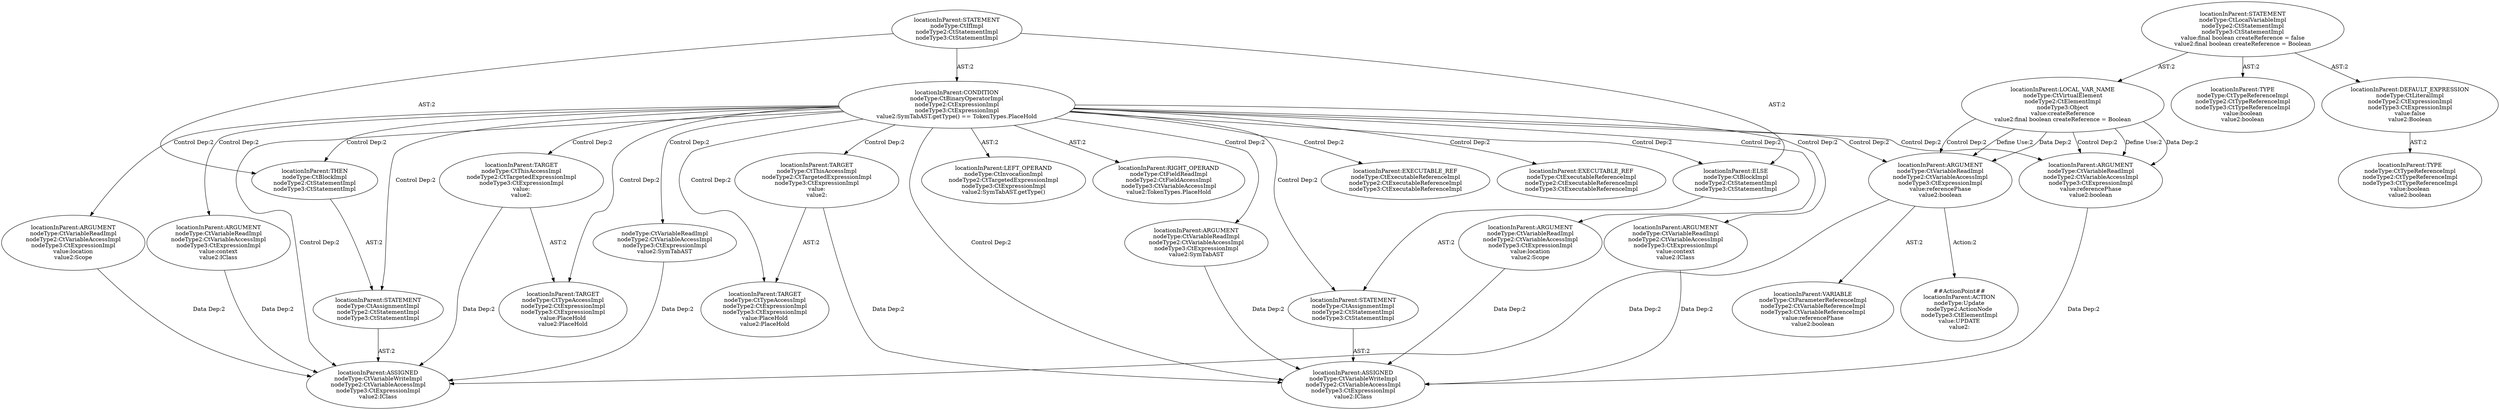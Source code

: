 digraph "Pattern" {
0 [label="##ActionPoint##
locationInParent:ACTION
nodeType:Update
nodeType2:ActionNode
nodeType3:CtElementImpl
value:UPDATE
value2:" shape=ellipse]
1 [label="locationInParent:ARGUMENT
nodeType:CtVariableReadImpl
nodeType2:CtVariableAccessImpl
nodeType3:CtExpressionImpl
value:referencePhase
value2:boolean" shape=ellipse]
2 [label="locationInParent:CONDITION
nodeType:CtBinaryOperatorImpl
nodeType2:CtExpressionImpl
nodeType3:CtExpressionImpl
value2:SymTabAST.getType() == TokenTypes.PlaceHold" shape=ellipse]
3 [label="locationInParent:STATEMENT
nodeType:CtIfImpl
nodeType2:CtStatementImpl
nodeType3:CtStatementImpl" shape=ellipse]
4 [label="locationInParent:LEFT_OPERAND
nodeType:CtInvocationImpl
nodeType2:CtTargetedExpressionImpl
nodeType3:CtExpressionImpl
value2:SymTabAST.getType()" shape=ellipse]
5 [label="locationInParent:RIGHT_OPERAND
nodeType:CtFieldReadImpl
nodeType2:CtFieldAccessImpl
nodeType3:CtVariableAccessImpl
value2:TokenTypes.PlaceHold" shape=ellipse]
6 [label="locationInParent:THEN
nodeType:CtBlockImpl
nodeType2:CtStatementImpl
nodeType3:CtStatementImpl" shape=ellipse]
7 [label="locationInParent:STATEMENT
nodeType:CtAssignmentImpl
nodeType2:CtStatementImpl
nodeType3:CtStatementImpl" shape=ellipse]
8 [label="locationInParent:ASSIGNED
nodeType:CtVariableWriteImpl
nodeType2:CtVariableAccessImpl
nodeType3:CtExpressionImpl
value2:IClass" shape=ellipse]
9 [label="locationInParent:EXECUTABLE_REF
nodeType:CtExecutableReferenceImpl
nodeType2:CtExecutableReferenceImpl
nodeType3:CtExecutableReferenceImpl" shape=ellipse]
10 [label="locationInParent:EXECUTABLE_REF
nodeType:CtExecutableReferenceImpl
nodeType2:CtExecutableReferenceImpl
nodeType3:CtExecutableReferenceImpl" shape=ellipse]
11 [label="locationInParent:TARGET
nodeType:CtThisAccessImpl
nodeType2:CtTargetedExpressionImpl
nodeType3:CtExpressionImpl
value:
value2:" shape=ellipse]
12 [label="locationInParent:TARGET
nodeType:CtTypeAccessImpl
nodeType2:CtExpressionImpl
nodeType3:CtExpressionImpl
value:PlaceHold
value2:PlaceHold" shape=ellipse]
13 [label="nodeType:CtVariableReadImpl
nodeType2:CtVariableAccessImpl
nodeType3:CtExpressionImpl
value2:SymTabAST" shape=ellipse]
14 [label="locationInParent:ARGUMENT
nodeType:CtVariableReadImpl
nodeType2:CtVariableAccessImpl
nodeType3:CtExpressionImpl
value:location
value2:Scope" shape=ellipse]
15 [label="locationInParent:ARGUMENT
nodeType:CtVariableReadImpl
nodeType2:CtVariableAccessImpl
nodeType3:CtExpressionImpl
value:context
value2:IClass" shape=ellipse]
16 [label="locationInParent:ELSE
nodeType:CtBlockImpl
nodeType2:CtStatementImpl
nodeType3:CtStatementImpl" shape=ellipse]
17 [label="locationInParent:STATEMENT
nodeType:CtAssignmentImpl
nodeType2:CtStatementImpl
nodeType3:CtStatementImpl" shape=ellipse]
18 [label="locationInParent:ASSIGNED
nodeType:CtVariableWriteImpl
nodeType2:CtVariableAccessImpl
nodeType3:CtExpressionImpl
value2:IClass" shape=ellipse]
19 [label="locationInParent:ARGUMENT
nodeType:CtVariableReadImpl
nodeType2:CtVariableAccessImpl
nodeType3:CtExpressionImpl
value:referencePhase
value2:boolean" shape=ellipse]
20 [label="locationInParent:TARGET
nodeType:CtThisAccessImpl
nodeType2:CtTargetedExpressionImpl
nodeType3:CtExpressionImpl
value:
value2:" shape=ellipse]
21 [label="locationInParent:TARGET
nodeType:CtTypeAccessImpl
nodeType2:CtExpressionImpl
nodeType3:CtExpressionImpl
value:PlaceHold
value2:PlaceHold" shape=ellipse]
22 [label="locationInParent:ARGUMENT
nodeType:CtVariableReadImpl
nodeType2:CtVariableAccessImpl
nodeType3:CtExpressionImpl
value2:SymTabAST" shape=ellipse]
23 [label="locationInParent:ARGUMENT
nodeType:CtVariableReadImpl
nodeType2:CtVariableAccessImpl
nodeType3:CtExpressionImpl
value:location
value2:Scope" shape=ellipse]
24 [label="locationInParent:ARGUMENT
nodeType:CtVariableReadImpl
nodeType2:CtVariableAccessImpl
nodeType3:CtExpressionImpl
value:context
value2:IClass" shape=ellipse]
25 [label="locationInParent:LOCAL_VAR_NAME
nodeType:CtVirtualElement
nodeType2:CtElementImpl
nodeType3:Object
value:createReference
value2:final boolean createReference = Boolean" shape=ellipse]
26 [label="locationInParent:STATEMENT
nodeType:CtLocalVariableImpl
nodeType2:CtStatementImpl
nodeType3:CtStatementImpl
value:final boolean createReference = false
value2:final boolean createReference = Boolean" shape=ellipse]
27 [label="locationInParent:TYPE
nodeType:CtTypeReferenceImpl
nodeType2:CtTypeReferenceImpl
nodeType3:CtTypeReferenceImpl
value:boolean
value2:boolean" shape=ellipse]
28 [label="locationInParent:DEFAULT_EXPRESSION
nodeType:CtLiteralImpl
nodeType2:CtExpressionImpl
nodeType3:CtExpressionImpl
value:false
value2:Boolean" shape=ellipse]
29 [label="locationInParent:TYPE
nodeType:CtTypeReferenceImpl
nodeType2:CtTypeReferenceImpl
nodeType3:CtTypeReferenceImpl
value:boolean
value2:boolean" shape=ellipse]
30 [label="locationInParent:VARIABLE
nodeType:CtParameterReferenceImpl
nodeType2:CtVariableReferenceImpl
nodeType3:CtVariableReferenceImpl
value:referencePhase
value2:boolean" shape=ellipse]
1 -> 0 [label="Action:2"];
1 -> 30 [label="AST:2"];
1 -> 8 [label="Data Dep:2"];
2 -> 1 [label="Control Dep:2"];
2 -> 4 [label="AST:2"];
2 -> 5 [label="AST:2"];
2 -> 6 [label="Control Dep:2"];
2 -> 7 [label="Control Dep:2"];
2 -> 8 [label="Control Dep:2"];
2 -> 9 [label="Control Dep:2"];
2 -> 10 [label="Control Dep:2"];
2 -> 11 [label="Control Dep:2"];
2 -> 12 [label="Control Dep:2"];
2 -> 13 [label="Control Dep:2"];
2 -> 14 [label="Control Dep:2"];
2 -> 15 [label="Control Dep:2"];
2 -> 16 [label="Control Dep:2"];
2 -> 17 [label="Control Dep:2"];
2 -> 18 [label="Control Dep:2"];
2 -> 20 [label="Control Dep:2"];
2 -> 21 [label="Control Dep:2"];
2 -> 22 [label="Control Dep:2"];
2 -> 23 [label="Control Dep:2"];
2 -> 24 [label="Control Dep:2"];
2 -> 19 [label="Control Dep:2"];
3 -> 2 [label="AST:2"];
3 -> 6 [label="AST:2"];
3 -> 16 [label="AST:2"];
6 -> 7 [label="AST:2"];
7 -> 8 [label="AST:2"];
11 -> 8 [label="Data Dep:2"];
11 -> 12 [label="AST:2"];
13 -> 8 [label="Data Dep:2"];
14 -> 8 [label="Data Dep:2"];
15 -> 8 [label="Data Dep:2"];
16 -> 17 [label="AST:2"];
17 -> 18 [label="AST:2"];
19 -> 18 [label="Data Dep:2"];
20 -> 18 [label="Data Dep:2"];
20 -> 21 [label="AST:2"];
22 -> 18 [label="Data Dep:2"];
23 -> 18 [label="Data Dep:2"];
24 -> 18 [label="Data Dep:2"];
25 -> 1 [label="Define Use:2"];
25 -> 1 [label="Data Dep:2"];
25 -> 1 [label="Control Dep:2"];
25 -> 19 [label="Define Use:2"];
25 -> 19 [label="Data Dep:2"];
25 -> 19 [label="Control Dep:2"];
26 -> 25 [label="AST:2"];
26 -> 27 [label="AST:2"];
26 -> 28 [label="AST:2"];
28 -> 29 [label="AST:2"];
}